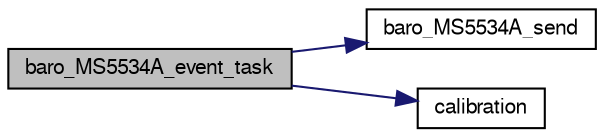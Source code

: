 digraph "baro_MS5534A_event_task"
{
  edge [fontname="FreeSans",fontsize="10",labelfontname="FreeSans",labelfontsize="10"];
  node [fontname="FreeSans",fontsize="10",shape=record];
  rankdir="LR";
  Node1 [label="baro_MS5534A_event_task",height=0.2,width=0.4,color="black", fillcolor="grey75", style="filled", fontcolor="black"];
  Node1 -> Node2 [color="midnightblue",fontsize="10",style="solid",fontname="FreeSans"];
  Node2 [label="baro_MS5534A_send",height=0.2,width=0.4,color="black", fillcolor="white", style="filled",URL="$baro__MS5534A_8c.html#a2c7f6fba111434a3d7c371359bc24fc4"];
  Node1 -> Node3 [color="midnightblue",fontsize="10",style="solid",fontname="FreeSans"];
  Node3 [label="calibration",height=0.2,width=0.4,color="black", fillcolor="white", style="filled",URL="$baro__MS5534A_8c.html#ab30c346cfd9bc2364001128c169e7898"];
}
